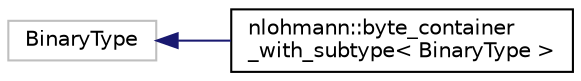 digraph "Graphical Class Hierarchy"
{
 // LATEX_PDF_SIZE
  edge [fontname="Helvetica",fontsize="10",labelfontname="Helvetica",labelfontsize="10"];
  node [fontname="Helvetica",fontsize="10",shape=record];
  rankdir="LR";
  Node250 [label="BinaryType",height=0.2,width=0.4,color="grey75", fillcolor="white", style="filled",tooltip=" "];
  Node250 -> Node0 [dir="back",color="midnightblue",fontsize="10",style="solid",fontname="Helvetica"];
  Node0 [label="nlohmann::byte_container\l_with_subtype\< BinaryType \>",height=0.2,width=0.4,color="black", fillcolor="white", style="filled",URL="$dd/d0d/classnlohmann_1_1byte__container__with__subtype.html",tooltip="an internal type for a backed binary type"];
}

